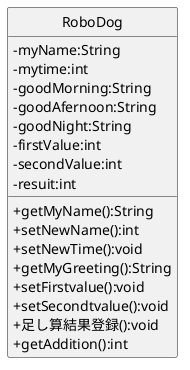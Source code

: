 @startuml Robodogクラス図
skinparam classAttributeIconSize 0
hide circle

class RoboDog {
 -myName:String
 -mytime:int
 -goodMorning:String
 -goodAfernoon:String
 -goodNight:String
 -firstValue:int
 -secondValue:int
 -resuit:int

 +getMyName():String
 +setNewName():int
 +setNewTime():void
 +getMyGreeting():String
 +setFirstvalue():void
 +setSecondtvalue():void
 +足し算結果登録():void
 +getAddition():int
}

@enduml
